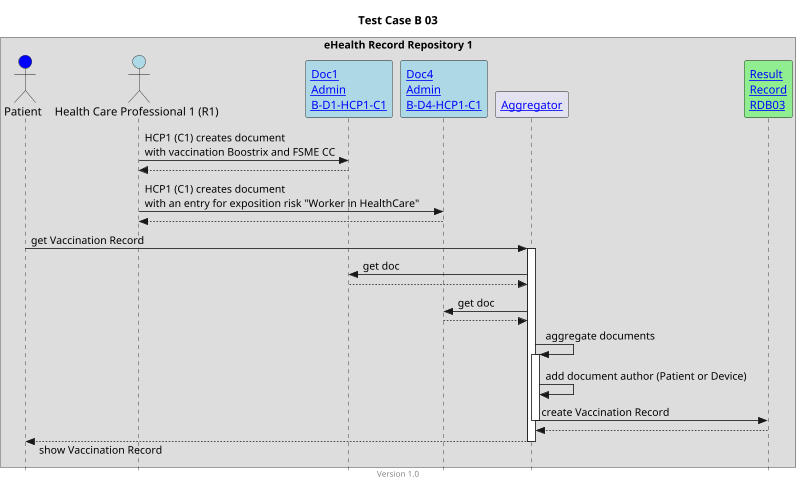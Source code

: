 @startuml
title Test Case B 03
footer Version 1.0
skinparam responseMessageBelowArrow true
skinparam style strictuml
scale max 800 width

box "eHealth Record Repository 1"
actor "Patient" as PAT #blue
actor "Health Care Professional 1 (R1)" as HCP1_C1 #lightblue
participant "[[Bundle-B-D1-HCP1-C1.html Doc1\nAdmin\nB-D1-HCP1-C1]]" as Doc1 #lightblue
participant "[[Bundle-B-D4-HCP1-C1.html Doc4\nAdmin\nB-D4-HCP1-C1]]" as Doc4 #lightblue
participant "[[aggregator.html Aggregator]]" as AGG
participant "[[Bundle-RDB03.html Result\nRecord\nRDB03]]" as RES #lightgreen
end box

HCP1_C1 -> Doc1: HCP1 (C1) creates document\nwith vaccination Boostrix and FSME CC
HCP1_C1 <-- Doc1

HCP1_C1 -> Doc4: HCP1 (C1) creates document\nwith an entry for exposition risk "Worker in HealthCare"
HCP1_C1 <-- Doc4

PAT -> AGG: get Vaccination Record
activate AGG

AGG -> Doc1: get doc
AGG <-- Doc1

AGG -> Doc4: get doc
AGG <-- Doc4
 
AGG -> AGG: aggregate documents 
activate AGG
AGG -> AGG: add document author (Patient or Device)
AGG -> RES: create Vaccination Record
deactivate AGG
AGG <-- RES

PAT <-- AGG: show Vaccination Record
deactivate AGG


@enduml
